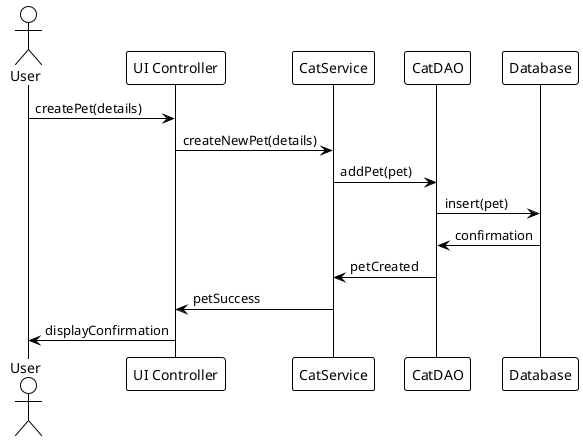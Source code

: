 @startuml
!theme plain

actor User
participant "UI Controller" as UI
participant "CatService" as Service
participant "CatDAO" as DAO
participant "Database" as DB

User -> UI : createPet(details)
UI -> Service : createNewPet(details)
Service -> DAO : addPet(pet)
DAO -> DB : insert(pet)
DB -> DAO : confirmation
DAO -> Service : petCreated
Service -> UI : petSuccess
UI -> User : displayConfirmation

@enduml